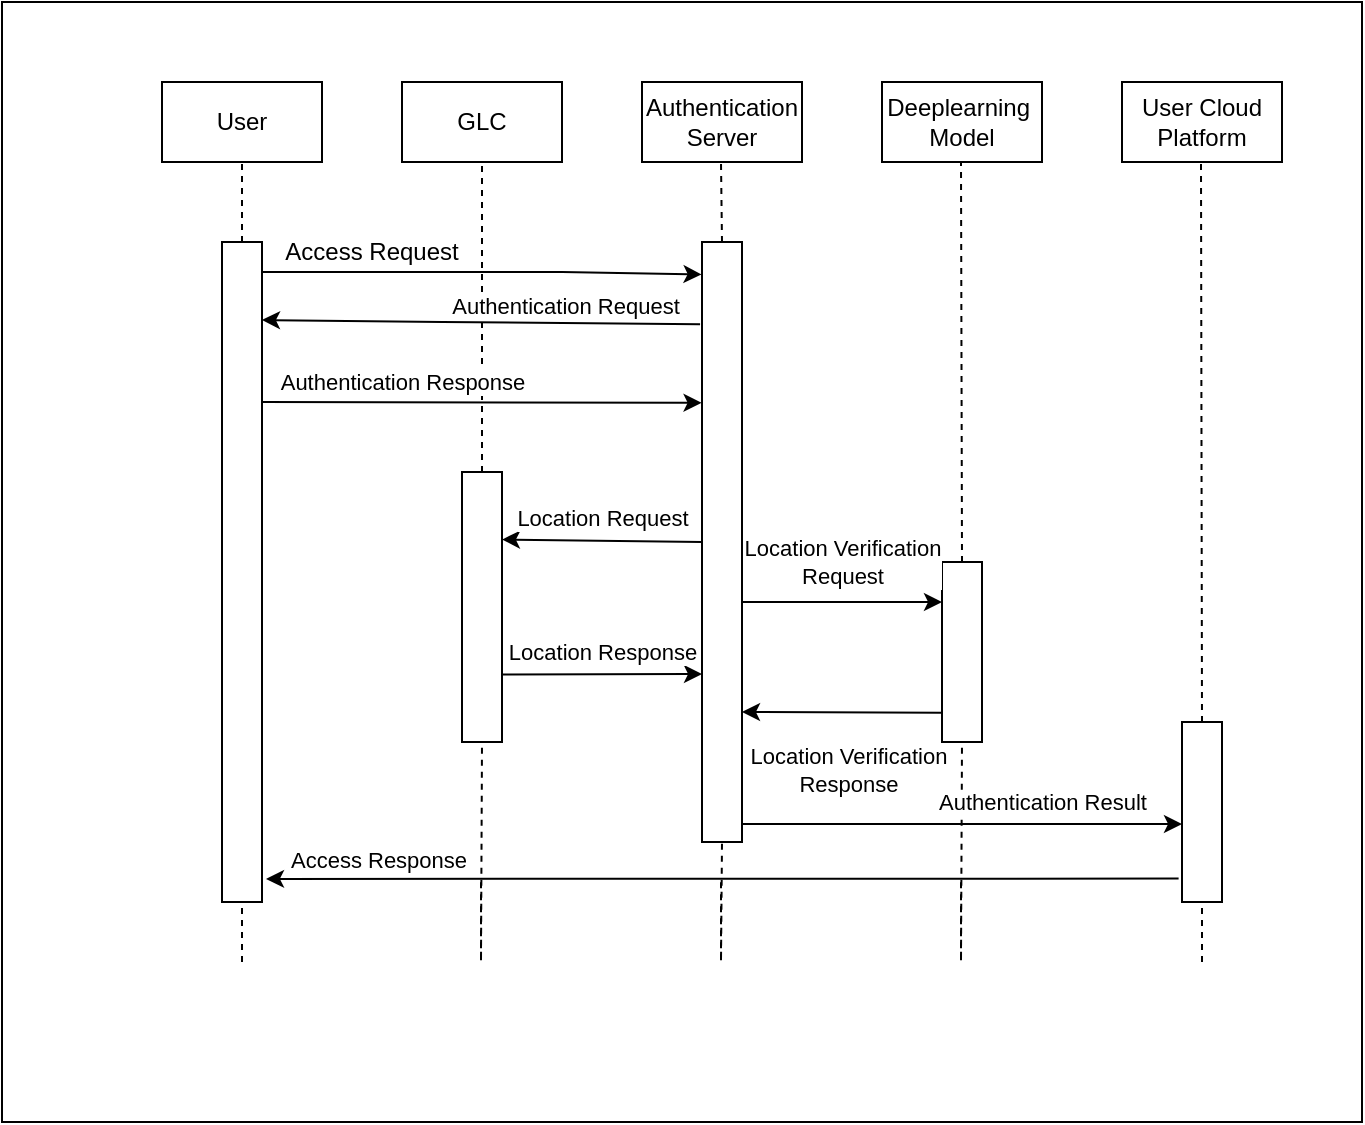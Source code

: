 <mxfile version="20.5.1" type="github">
  <diagram id="syJd6GrzilG0IcU8C9to" name="Page-1">
    <mxGraphModel dx="1164" dy="536" grid="1" gridSize="10" guides="1" tooltips="1" connect="1" arrows="1" fold="1" page="1" pageScale="1" pageWidth="1169" pageHeight="827" math="0" shadow="0">
      <root>
        <mxCell id="0" />
        <mxCell id="1" parent="0" />
        <mxCell id="YDjfsRRB4NMOOdyg8pMB-1" value="" style="rounded=0;whiteSpace=wrap;html=1;fillColor=none;" vertex="1" parent="1">
          <mxGeometry x="200" y="80" width="680" height="560" as="geometry" />
        </mxCell>
        <mxCell id="YDjfsRRB4NMOOdyg8pMB-2" value="User" style="rounded=0;whiteSpace=wrap;html=1;fillColor=none;" vertex="1" parent="1">
          <mxGeometry x="280" y="120" width="80" height="40" as="geometry" />
        </mxCell>
        <mxCell id="YDjfsRRB4NMOOdyg8pMB-3" value="GLC" style="rounded=0;whiteSpace=wrap;html=1;fillColor=none;" vertex="1" parent="1">
          <mxGeometry x="400" y="120" width="80" height="40" as="geometry" />
        </mxCell>
        <mxCell id="YDjfsRRB4NMOOdyg8pMB-4" value="User Cloud Platform" style="rounded=0;whiteSpace=wrap;html=1;fillColor=none;" vertex="1" parent="1">
          <mxGeometry x="760" y="120" width="80" height="40" as="geometry" />
        </mxCell>
        <mxCell id="YDjfsRRB4NMOOdyg8pMB-5" value="Authentication&lt;br&gt;Server" style="rounded=0;whiteSpace=wrap;html=1;fillColor=none;" vertex="1" parent="1">
          <mxGeometry x="520" y="120" width="80" height="40" as="geometry" />
        </mxCell>
        <mxCell id="YDjfsRRB4NMOOdyg8pMB-6" value="Deeplearning&amp;nbsp;&lt;br&gt;Model" style="rounded=0;whiteSpace=wrap;html=1;fillColor=none;" vertex="1" parent="1">
          <mxGeometry x="640" y="120" width="80" height="40" as="geometry" />
        </mxCell>
        <mxCell id="YDjfsRRB4NMOOdyg8pMB-8" value="" style="endArrow=none;dashed=1;html=1;rounded=0;entryX=0.5;entryY=1;entryDx=0;entryDy=0;exitX=0.5;exitY=0;exitDx=0;exitDy=0;startArrow=none;" edge="1" parent="1" source="YDjfsRRB4NMOOdyg8pMB-17">
          <mxGeometry width="50" height="50" relative="1" as="geometry">
            <mxPoint x="559.5" y="520.16" as="sourcePoint" />
            <mxPoint x="559.5" y="160" as="targetPoint" />
            <Array as="points" />
          </mxGeometry>
        </mxCell>
        <mxCell id="YDjfsRRB4NMOOdyg8pMB-9" value="" style="endArrow=none;dashed=1;html=1;rounded=0;entryX=0.5;entryY=1;entryDx=0;entryDy=0;exitX=0.5;exitY=0;exitDx=0;exitDy=0;startArrow=none;" edge="1" parent="1" source="YDjfsRRB4NMOOdyg8pMB-42">
          <mxGeometry width="50" height="50" relative="1" as="geometry">
            <mxPoint x="679.5" y="520.16" as="sourcePoint" />
            <mxPoint x="679.5" y="160" as="targetPoint" />
            <Array as="points" />
          </mxGeometry>
        </mxCell>
        <mxCell id="YDjfsRRB4NMOOdyg8pMB-10" value="" style="endArrow=none;dashed=1;html=1;rounded=0;entryX=0.5;entryY=1;entryDx=0;entryDy=0;exitX=0.5;exitY=0;exitDx=0;exitDy=0;startArrow=none;" edge="1" parent="1" source="YDjfsRRB4NMOOdyg8pMB-54">
          <mxGeometry width="50" height="50" relative="1" as="geometry">
            <mxPoint x="799.5" y="520.16" as="sourcePoint" />
            <mxPoint x="799.5" y="160" as="targetPoint" />
            <Array as="points" />
          </mxGeometry>
        </mxCell>
        <mxCell id="YDjfsRRB4NMOOdyg8pMB-11" value="" style="endArrow=none;dashed=1;html=1;rounded=0;entryX=0.5;entryY=1;entryDx=0;entryDy=0;exitX=0.125;exitY=0.786;exitDx=0;exitDy=0;exitPerimeter=0;" edge="1" parent="1" target="YDjfsRRB4NMOOdyg8pMB-19">
          <mxGeometry width="50" height="50" relative="1" as="geometry">
            <mxPoint x="439.5" y="520.16" as="sourcePoint" />
            <mxPoint x="439.5" y="160" as="targetPoint" />
            <Array as="points">
              <mxPoint x="439.5" y="560" />
            </Array>
          </mxGeometry>
        </mxCell>
        <mxCell id="YDjfsRRB4NMOOdyg8pMB-12" value="" style="rounded=0;whiteSpace=wrap;html=1;fillColor=none;" vertex="1" parent="1">
          <mxGeometry x="310" y="200" width="20" height="330" as="geometry" />
        </mxCell>
        <mxCell id="YDjfsRRB4NMOOdyg8pMB-13" value="" style="endArrow=none;dashed=1;html=1;rounded=0;entryX=0.5;entryY=1;entryDx=0;entryDy=0;" edge="1" parent="1" target="YDjfsRRB4NMOOdyg8pMB-12">
          <mxGeometry width="50" height="50" relative="1" as="geometry">
            <mxPoint x="320" y="560" as="sourcePoint" />
            <mxPoint x="320" y="160" as="targetPoint" />
            <Array as="points">
              <mxPoint x="320" y="560" />
            </Array>
          </mxGeometry>
        </mxCell>
        <mxCell id="YDjfsRRB4NMOOdyg8pMB-16" value="" style="endArrow=none;dashed=1;html=1;rounded=0;exitX=0.5;exitY=0;exitDx=0;exitDy=0;entryX=0.5;entryY=1;entryDx=0;entryDy=0;" edge="1" parent="1" source="YDjfsRRB4NMOOdyg8pMB-12" target="YDjfsRRB4NMOOdyg8pMB-2">
          <mxGeometry width="50" height="50" relative="1" as="geometry">
            <mxPoint x="540" y="380" as="sourcePoint" />
            <mxPoint x="590" y="330" as="targetPoint" />
          </mxGeometry>
        </mxCell>
        <mxCell id="YDjfsRRB4NMOOdyg8pMB-17" value="" style="rounded=0;whiteSpace=wrap;html=1;fillColor=none;" vertex="1" parent="1">
          <mxGeometry x="550" y="200" width="20" height="300" as="geometry" />
        </mxCell>
        <mxCell id="YDjfsRRB4NMOOdyg8pMB-18" value="" style="endArrow=none;dashed=1;html=1;rounded=0;entryX=0.5;entryY=1;entryDx=0;entryDy=0;exitX=0.125;exitY=0.786;exitDx=0;exitDy=0;exitPerimeter=0;" edge="1" parent="1" target="YDjfsRRB4NMOOdyg8pMB-17">
          <mxGeometry width="50" height="50" relative="1" as="geometry">
            <mxPoint x="559.5" y="520.16" as="sourcePoint" />
            <mxPoint x="559.5" y="160" as="targetPoint" />
            <Array as="points">
              <mxPoint x="559.5" y="560" />
            </Array>
          </mxGeometry>
        </mxCell>
        <mxCell id="YDjfsRRB4NMOOdyg8pMB-19" value="" style="rounded=0;whiteSpace=wrap;html=1;fillColor=none;" vertex="1" parent="1">
          <mxGeometry x="430" y="315" width="20" height="135" as="geometry" />
        </mxCell>
        <mxCell id="YDjfsRRB4NMOOdyg8pMB-21" value="" style="endArrow=none;dashed=1;html=1;rounded=0;" edge="1" parent="1" source="YDjfsRRB4NMOOdyg8pMB-19">
          <mxGeometry width="50" height="50" relative="1" as="geometry">
            <mxPoint x="390" y="210" as="sourcePoint" />
            <mxPoint x="440" y="160" as="targetPoint" />
          </mxGeometry>
        </mxCell>
        <mxCell id="YDjfsRRB4NMOOdyg8pMB-22" value="" style="endArrow=classic;html=1;rounded=0;entryX=-0.011;entryY=0.054;entryDx=0;entryDy=0;entryPerimeter=0;" edge="1" parent="1" target="YDjfsRRB4NMOOdyg8pMB-17">
          <mxGeometry width="50" height="50" relative="1" as="geometry">
            <mxPoint x="330" y="215" as="sourcePoint" />
            <mxPoint x="590" y="300" as="targetPoint" />
            <Array as="points">
              <mxPoint x="480" y="215" />
            </Array>
          </mxGeometry>
        </mxCell>
        <mxCell id="YDjfsRRB4NMOOdyg8pMB-23" value="" style="endArrow=classic;html=1;rounded=0;entryX=-0.011;entryY=0.054;entryDx=0;entryDy=0;entryPerimeter=0;" edge="1" parent="1">
          <mxGeometry width="50" height="50" relative="1" as="geometry">
            <mxPoint x="330" y="280" as="sourcePoint" />
            <mxPoint x="549.78" y="280.39" as="targetPoint" />
          </mxGeometry>
        </mxCell>
        <mxCell id="YDjfsRRB4NMOOdyg8pMB-35" value="&amp;nbsp;Authentication Response&amp;nbsp;" style="edgeLabel;html=1;align=center;verticalAlign=middle;resizable=0;points=[];" vertex="1" connectable="0" parent="YDjfsRRB4NMOOdyg8pMB-23">
          <mxGeometry x="-0.585" y="2" relative="1" as="geometry">
            <mxPoint x="24" y="-8" as="offset" />
          </mxGeometry>
        </mxCell>
        <mxCell id="YDjfsRRB4NMOOdyg8pMB-24" value="" style="endArrow=classic;html=1;rounded=0;exitX=-0.048;exitY=0.137;exitDx=0;exitDy=0;exitPerimeter=0;" edge="1" parent="1" source="YDjfsRRB4NMOOdyg8pMB-17">
          <mxGeometry width="50" height="50" relative="1" as="geometry">
            <mxPoint x="540" y="350" as="sourcePoint" />
            <mxPoint x="330" y="239" as="targetPoint" />
            <Array as="points">
              <mxPoint x="420" y="240" />
            </Array>
          </mxGeometry>
        </mxCell>
        <mxCell id="YDjfsRRB4NMOOdyg8pMB-34" value="&amp;nbsp;Authentication Request" style="edgeLabel;html=1;align=center;verticalAlign=middle;resizable=0;points=[];" vertex="1" connectable="0" parent="YDjfsRRB4NMOOdyg8pMB-24">
          <mxGeometry x="-0.567" relative="1" as="geometry">
            <mxPoint x="-22" y="-9" as="offset" />
          </mxGeometry>
        </mxCell>
        <mxCell id="YDjfsRRB4NMOOdyg8pMB-25" value="Access Request" style="text;html=1;strokeColor=none;fillColor=none;align=center;verticalAlign=middle;whiteSpace=wrap;rounded=0;" vertex="1" parent="1">
          <mxGeometry x="340" y="200" width="90" height="10" as="geometry" />
        </mxCell>
        <mxCell id="YDjfsRRB4NMOOdyg8pMB-38" value="" style="endArrow=classic;html=1;rounded=0;entryX=1;entryY=0.25;entryDx=0;entryDy=0;exitX=0;exitY=0.5;exitDx=0;exitDy=0;" edge="1" parent="1" source="YDjfsRRB4NMOOdyg8pMB-17" target="YDjfsRRB4NMOOdyg8pMB-19">
          <mxGeometry width="50" height="50" relative="1" as="geometry">
            <mxPoint x="550" y="380" as="sourcePoint" />
            <mxPoint x="600" y="330" as="targetPoint" />
          </mxGeometry>
        </mxCell>
        <mxCell id="YDjfsRRB4NMOOdyg8pMB-39" value="Location Request" style="edgeLabel;html=1;align=center;verticalAlign=middle;resizable=0;points=[];" vertex="1" connectable="0" parent="YDjfsRRB4NMOOdyg8pMB-38">
          <mxGeometry x="-0.355" y="-1" relative="1" as="geometry">
            <mxPoint x="-18" y="-11" as="offset" />
          </mxGeometry>
        </mxCell>
        <mxCell id="YDjfsRRB4NMOOdyg8pMB-40" value="" style="endArrow=classic;html=1;rounded=0;exitX=1;exitY=0.75;exitDx=0;exitDy=0;" edge="1" parent="1" source="YDjfsRRB4NMOOdyg8pMB-19">
          <mxGeometry width="50" height="50" relative="1" as="geometry">
            <mxPoint x="450" y="410" as="sourcePoint" />
            <mxPoint x="550" y="416" as="targetPoint" />
          </mxGeometry>
        </mxCell>
        <mxCell id="YDjfsRRB4NMOOdyg8pMB-41" value="Location Response" style="edgeLabel;html=1;align=center;verticalAlign=middle;resizable=0;points=[];" vertex="1" connectable="0" parent="YDjfsRRB4NMOOdyg8pMB-40">
          <mxGeometry x="-0.514" y="-4" relative="1" as="geometry">
            <mxPoint x="25" y="-15" as="offset" />
          </mxGeometry>
        </mxCell>
        <mxCell id="YDjfsRRB4NMOOdyg8pMB-42" value="" style="rounded=0;whiteSpace=wrap;html=1;fillColor=none;" vertex="1" parent="1">
          <mxGeometry x="670" y="360" width="20" height="90" as="geometry" />
        </mxCell>
        <mxCell id="YDjfsRRB4NMOOdyg8pMB-43" value="" style="endArrow=none;dashed=1;html=1;rounded=0;entryX=0.5;entryY=1;entryDx=0;entryDy=0;exitX=0.125;exitY=0.786;exitDx=0;exitDy=0;exitPerimeter=0;" edge="1" parent="1" target="YDjfsRRB4NMOOdyg8pMB-42">
          <mxGeometry width="50" height="50" relative="1" as="geometry">
            <mxPoint x="679.5" y="520.16" as="sourcePoint" />
            <mxPoint x="679.5" y="160" as="targetPoint" />
            <Array as="points">
              <mxPoint x="679.5" y="560" />
            </Array>
          </mxGeometry>
        </mxCell>
        <mxCell id="YDjfsRRB4NMOOdyg8pMB-44" value="" style="endArrow=classic;html=1;rounded=0;" edge="1" parent="1">
          <mxGeometry width="50" height="50" relative="1" as="geometry">
            <mxPoint x="570" y="380" as="sourcePoint" />
            <mxPoint x="670" y="380" as="targetPoint" />
          </mxGeometry>
        </mxCell>
        <mxCell id="YDjfsRRB4NMOOdyg8pMB-45" value="Location Verification&lt;br&gt;Request" style="edgeLabel;html=1;align=center;verticalAlign=middle;resizable=0;points=[];fillColor=none;" vertex="1" connectable="0" parent="YDjfsRRB4NMOOdyg8pMB-44">
          <mxGeometry x="-0.405" y="4" relative="1" as="geometry">
            <mxPoint x="20" y="-16" as="offset" />
          </mxGeometry>
        </mxCell>
        <mxCell id="YDjfsRRB4NMOOdyg8pMB-46" value="Location Verification&lt;br&gt;Response" style="edgeLabel;html=1;align=center;verticalAlign=middle;resizable=0;points=[];" vertex="1" connectable="0" parent="1">
          <mxGeometry x="630" y="470" as="geometry">
            <mxPoint x="-7" y="-6" as="offset" />
          </mxGeometry>
        </mxCell>
        <mxCell id="YDjfsRRB4NMOOdyg8pMB-48" value="" style="endArrow=classic;html=1;rounded=0;exitX=-0.011;exitY=0.838;exitDx=0;exitDy=0;exitPerimeter=0;" edge="1" parent="1" source="YDjfsRRB4NMOOdyg8pMB-42">
          <mxGeometry width="50" height="50" relative="1" as="geometry">
            <mxPoint x="480" y="420" as="sourcePoint" />
            <mxPoint x="570" y="435" as="targetPoint" />
          </mxGeometry>
        </mxCell>
        <mxCell id="YDjfsRRB4NMOOdyg8pMB-54" value="" style="rounded=0;whiteSpace=wrap;html=1;fillColor=none;" vertex="1" parent="1">
          <mxGeometry x="790" y="440" width="20" height="90" as="geometry" />
        </mxCell>
        <mxCell id="YDjfsRRB4NMOOdyg8pMB-56" value="" style="endArrow=classic;html=1;rounded=0;exitX=0.989;exitY=0.97;exitDx=0;exitDy=0;exitPerimeter=0;" edge="1" parent="1" source="YDjfsRRB4NMOOdyg8pMB-17">
          <mxGeometry width="50" height="50" relative="1" as="geometry">
            <mxPoint x="570" y="500" as="sourcePoint" />
            <mxPoint x="790" y="491" as="targetPoint" />
          </mxGeometry>
        </mxCell>
        <mxCell id="YDjfsRRB4NMOOdyg8pMB-59" value="&amp;nbsp;Authentication Result&amp;nbsp;" style="edgeLabel;html=1;align=center;verticalAlign=middle;resizable=0;points=[];" vertex="1" connectable="0" parent="YDjfsRRB4NMOOdyg8pMB-56">
          <mxGeometry x="0.362" y="1" relative="1" as="geometry">
            <mxPoint y="-10" as="offset" />
          </mxGeometry>
        </mxCell>
        <mxCell id="YDjfsRRB4NMOOdyg8pMB-57" value="" style="endArrow=classic;html=1;rounded=0;exitX=-0.085;exitY=0.87;exitDx=0;exitDy=0;exitPerimeter=0;entryX=1.1;entryY=0.965;entryDx=0;entryDy=0;entryPerimeter=0;" edge="1" parent="1" source="YDjfsRRB4NMOOdyg8pMB-54" target="YDjfsRRB4NMOOdyg8pMB-12">
          <mxGeometry width="50" height="50" relative="1" as="geometry">
            <mxPoint x="480" y="420" as="sourcePoint" />
            <mxPoint x="530" y="370" as="targetPoint" />
          </mxGeometry>
        </mxCell>
        <mxCell id="YDjfsRRB4NMOOdyg8pMB-61" value="Access Response" style="edgeLabel;html=1;align=center;verticalAlign=middle;resizable=0;points=[];" vertex="1" connectable="0" parent="YDjfsRRB4NMOOdyg8pMB-57">
          <mxGeometry x="0.7" y="-1" relative="1" as="geometry">
            <mxPoint x="-13" y="-9" as="offset" />
          </mxGeometry>
        </mxCell>
        <mxCell id="YDjfsRRB4NMOOdyg8pMB-64" value="" style="endArrow=none;dashed=1;html=1;rounded=0;" edge="1" parent="1">
          <mxGeometry width="50" height="50" relative="1" as="geometry">
            <mxPoint x="800" y="560" as="sourcePoint" />
            <mxPoint x="800" y="530" as="targetPoint" />
          </mxGeometry>
        </mxCell>
      </root>
    </mxGraphModel>
  </diagram>
</mxfile>
